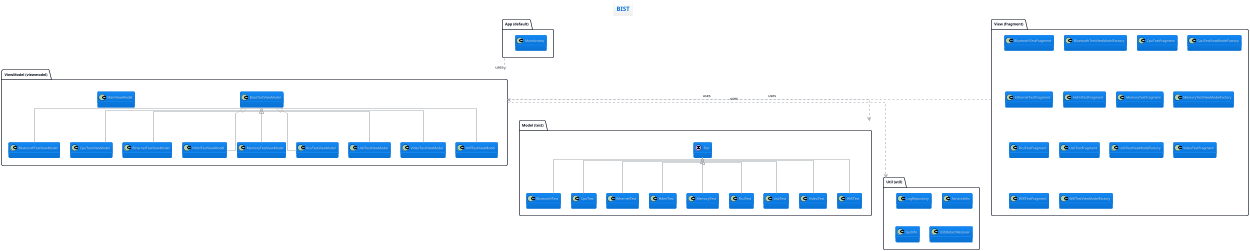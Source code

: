 @startuml
!theme cloudscape-design
title BIST
top to bottom direction
skinparam linetype ortho
skinparam wrapWidth 250
scale max 1200 width
skinparam packageStyle folder
skinparam classAttributeIconSize 0
skinparam groupInheritance 2
package "App (default)" as App {
  class "MainActivity"
}

package "Model (test)" as Model {
  class "BluetoothTest"
  class "CpuTest"
  class "EthernetTest"
  class "HdmiTest"
  class "MemoryTest"
  class "RcuTest"
  interface "Test"
  class "UsbTest"
  class "VideoTest"
  class "WifiTest"
}

package "Util (util)" as Util {
  class "LogRepository"
  class "ServiceUtils"
  class "SysInfo"
  class "UsbDetachReceiver"
}

package "View (fragment)" as View {
  class "BluetoothTestFragment"
  class "BluetoothTestViewModelFactory"
  class "CpuTestFragment"
  class "CpuTestViewModelFactory"
  class "EthernetTestFragment"
  class "HdmiTestFragment"
  class "MemoryTestFragment"
  class "MemoryTestViewModelFactory"
  class "RcuTestFragment"
  class "UsbTestFragment"
  class "UsbTestViewModelFactory"
  class "VideoTestFragment"
  class "WifiTestFragment"
  class "WifiTestViewModelFactory"
}

package "ViewModel (viewmodel)" as ViewModel {
  class "BaseTestViewModel"
  class "BluetoothTestViewModel"
  class "CpuTestViewModel"
  class "EthernetTestViewModel"
  class "HdmiTestViewModel"
  class "MainViewModel"
  class "MemoryTestViewModel"
  class "RcuTestViewModel"
  class "UsbTestViewModel"
  class "VideoTestViewModel"
  class "WifiTestViewModel"
}

' --- Architecture Level Relations ---
View ..> ViewModel : uses
ViewModel ..> Model : uses
ViewModel ..> Util : uses
App ..> ViewModel : uses

' Vertical Layout Alignment
View -[hidden]down-> ViewModel
ViewModel -[hidden]down-> Model
Model -[hidden]down- Util

' --- Key Inheritance & Implementation ---
Model.Test <|.. Model.BluetoothTest
Model.Test <|.. Model.CpuTest
Model.Test <|.. Model.EthernetTest
Model.Test <|.. Model.HdmiTest
Model.Test <|.. Model.MemoryTest
Model.Test <|.. Model.RcuTest
Model.Test <|.. Model.UsbTest
Model.Test <|.. Model.VideoTest
Model.Test <|.. Model.WifiTest
ViewModel.BaseTestViewModel <|-- ViewModel.BluetoothTestViewModel
ViewModel.BaseTestViewModel <|-- ViewModel.CpuTestViewModel
ViewModel.BaseTestViewModel <|-- ViewModel.EthernetTestViewModel
ViewModel.BaseTestViewModel <|-- ViewModel.HdmiTestViewModel
ViewModel.BaseTestViewModel <|-- ViewModel.MemoryTestViewModel
ViewModel.BaseTestViewModel <|-- ViewModel.RcuTestViewModel
ViewModel.BaseTestViewModel <|-- ViewModel.UsbTestViewModel
ViewModel.BaseTestViewModel <|-- ViewModel.VideoTestViewModel
ViewModel.BaseTestViewModel <|-- ViewModel.WifiTestViewModel

@enduml
